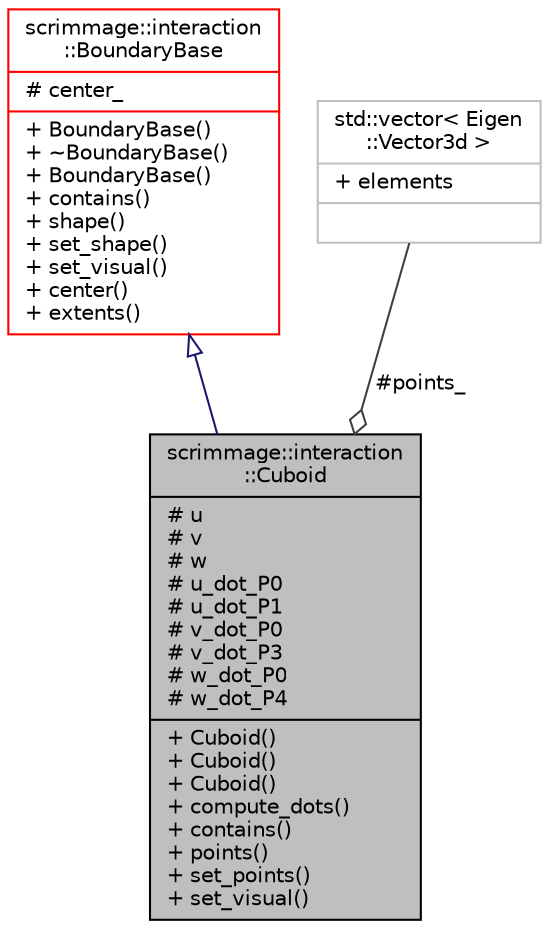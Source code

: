 digraph "scrimmage::interaction::Cuboid"
{
 // LATEX_PDF_SIZE
  edge [fontname="Helvetica",fontsize="10",labelfontname="Helvetica",labelfontsize="10"];
  node [fontname="Helvetica",fontsize="10",shape=record];
  Node1 [label="{scrimmage::interaction\l::Cuboid\n|# u\l# v\l# w\l# u_dot_P0\l# u_dot_P1\l# v_dot_P0\l# v_dot_P3\l# w_dot_P0\l# w_dot_P4\l|+ Cuboid()\l+ Cuboid()\l+ Cuboid()\l+ compute_dots()\l+ contains()\l+ points()\l+ set_points()\l+ set_visual()\l}",height=0.2,width=0.4,color="black", fillcolor="grey75", style="filled", fontcolor="black",tooltip=" "];
  Node2 -> Node1 [dir="back",color="midnightblue",fontsize="10",style="solid",arrowtail="onormal",fontname="Helvetica"];
  Node2 [label="{scrimmage::interaction\l::BoundaryBase\n|# center_\l|+ BoundaryBase()\l+ ~BoundaryBase()\l+ BoundaryBase()\l+ contains()\l+ shape()\l+ set_shape()\l+ set_visual()\l+ center()\l+ extents()\l}",height=0.2,width=0.4,color="red", fillcolor="white", style="filled",URL="$classscrimmage_1_1interaction_1_1BoundaryBase.html",tooltip=" "];
  Node9 -> Node1 [color="grey25",fontsize="10",style="solid",label=" #points_" ,arrowhead="odiamond",fontname="Helvetica"];
  Node9 [label="{std::vector\< Eigen\l::Vector3d \>\n|+ elements\l|}",height=0.2,width=0.4,color="grey75", fillcolor="white", style="filled",tooltip=" "];
}
